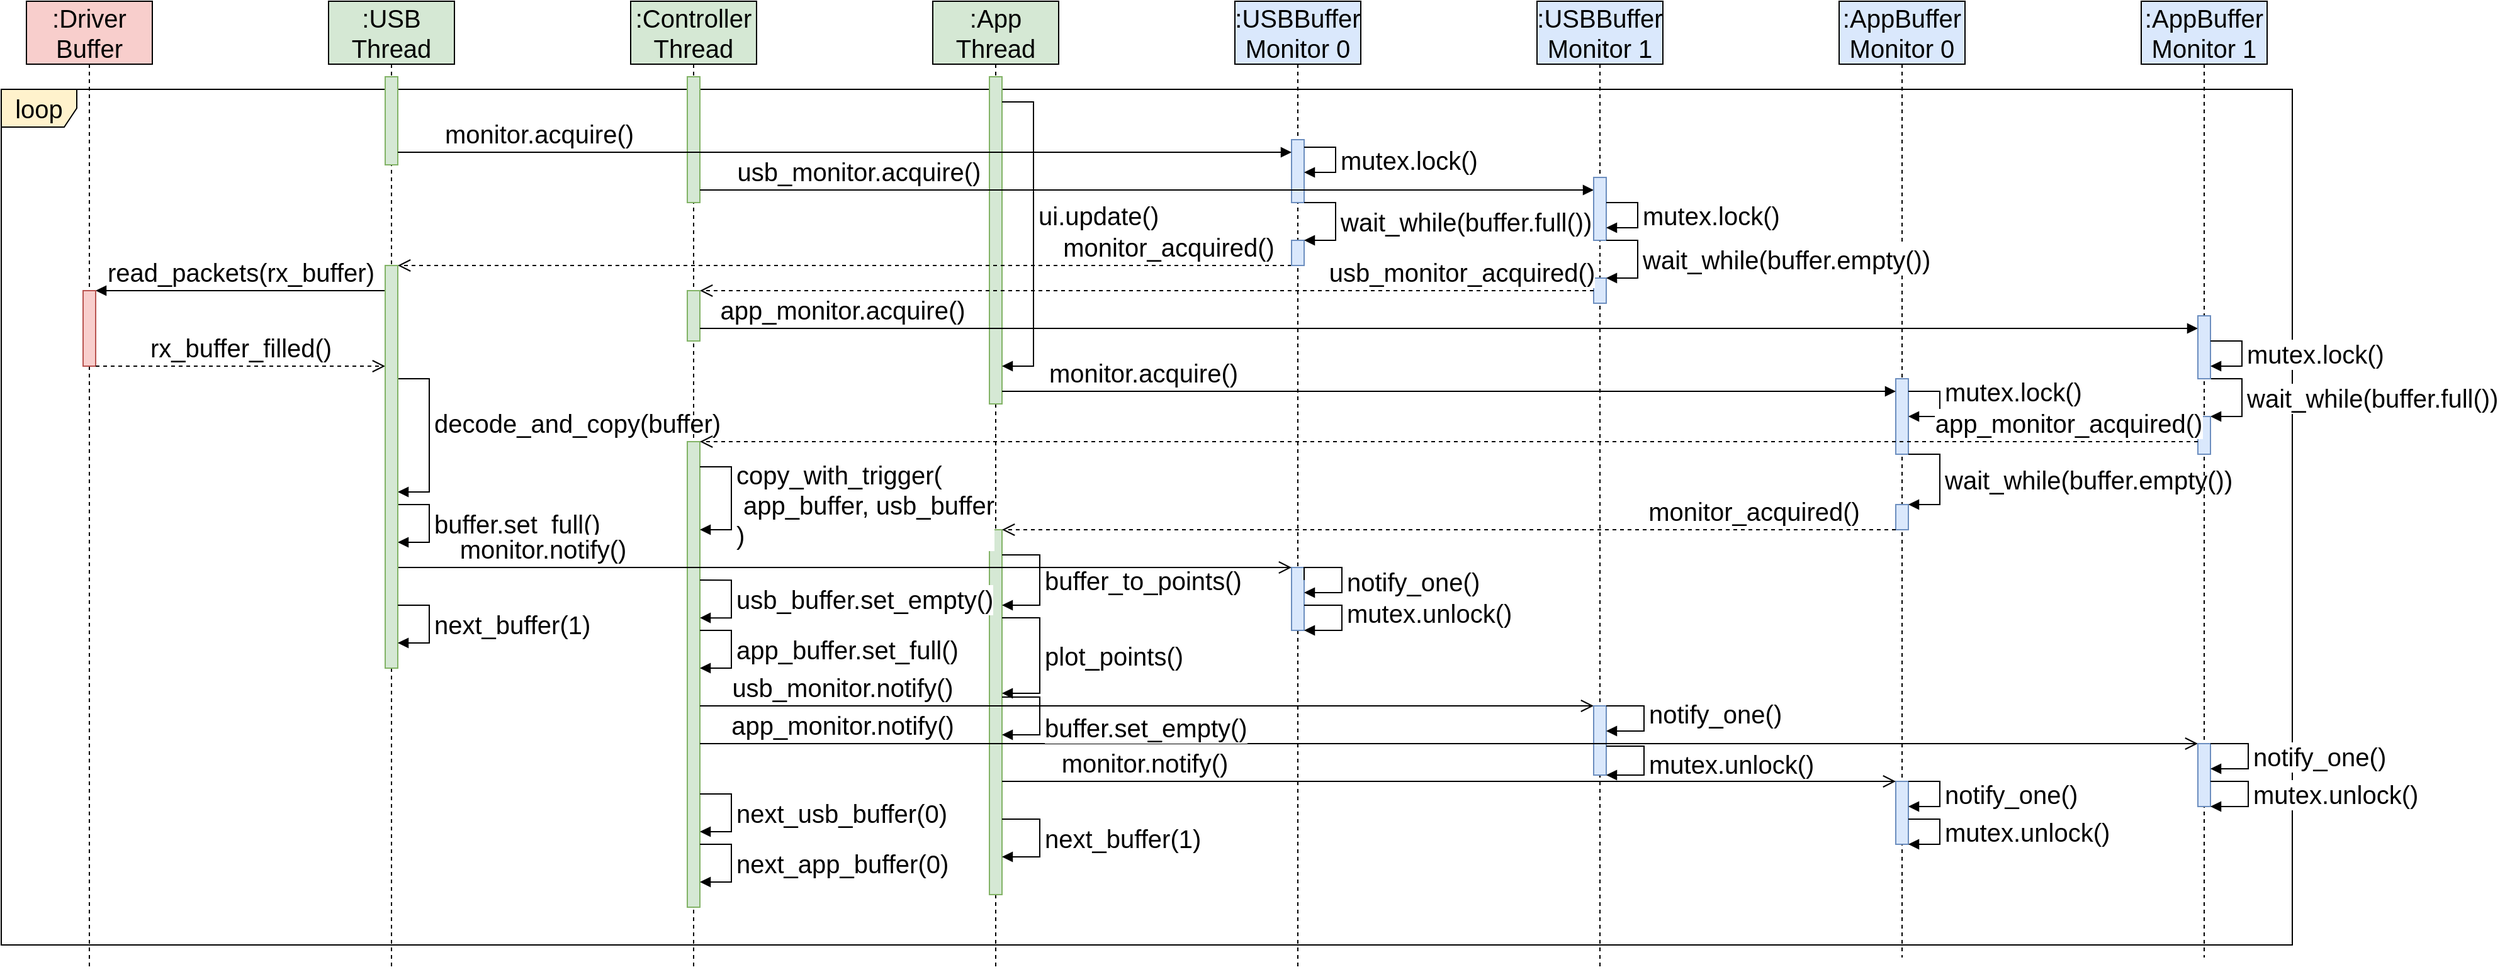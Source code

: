 <mxfile version="21.0.6" type="device"><diagram name="Page-1" id="c56OxE8vuhRCpDzrc1n9"><mxGraphModel dx="2098" dy="1132" grid="1" gridSize="10" guides="1" tooltips="1" connect="1" arrows="1" fold="1" page="1" pageScale="1" pageWidth="850" pageHeight="1100" math="0" shadow="0"><root><mxCell id="0"/><mxCell id="1" parent="0"/><mxCell id="a8hcKDFr4oGHlHQR6Vtr-1" value="loop" style="shape=umlFrame;whiteSpace=wrap;html=1;pointerEvents=0;fontSize=20;fillColor=#fff2cc;strokeColor=default;" parent="1" vertex="1"><mxGeometry x="20" y="100" width="1820" height="680" as="geometry"/></mxCell><mxCell id="a8hcKDFr4oGHlHQR6Vtr-40" value="wait_while(buffer.full())" style="html=1;align=left;spacingLeft=2;endArrow=block;rounded=0;edgeStyle=orthogonalEdgeStyle;curved=0;rounded=0;fontSize=20;" parent="1" source="a8hcKDFr4oGHlHQR6Vtr-38" target="a8hcKDFr4oGHlHQR6Vtr-39" edge="1"><mxGeometry relative="1" as="geometry"><mxPoint x="1770" y="300" as="sourcePoint"/><Array as="points"><mxPoint x="1800" y="330"/><mxPoint x="1800" y="360"/></Array></mxGeometry></mxCell><mxCell id="a8hcKDFr4oGHlHQR6Vtr-18" value="read_packets(rx_buffer)" style="html=1;verticalAlign=bottom;endArrow=block;edgeStyle=elbowEdgeStyle;elbow=vertical;curved=0;rounded=0;fontSize=20;" parent="1" source="a8hcKDFr4oGHlHQR6Vtr-26" target="a8hcKDFr4oGHlHQR6Vtr-17" edge="1"><mxGeometry relative="1" as="geometry"><mxPoint x="250" y="260" as="sourcePoint"/><Array as="points"><mxPoint x="240" y="260"/></Array></mxGeometry></mxCell><mxCell id="a8hcKDFr4oGHlHQR6Vtr-23" value="buffer.set_full()" style="html=1;align=left;spacingLeft=2;endArrow=block;rounded=0;edgeStyle=orthogonalEdgeStyle;curved=0;rounded=0;fontSize=20;" parent="1" edge="1"><mxGeometry relative="1" as="geometry"><mxPoint x="335" y="430" as="sourcePoint"/><Array as="points"><mxPoint x="360" y="430"/><mxPoint x="360" y="460"/></Array><mxPoint x="335" y="460" as="targetPoint"/></mxGeometry></mxCell><mxCell id="a8hcKDFr4oGHlHQR6Vtr-21" value="decode_and_copy(buffer)" style="html=1;align=left;spacingLeft=2;endArrow=block;rounded=0;edgeStyle=orthogonalEdgeStyle;curved=0;rounded=0;fontSize=20;" parent="1" target="a8hcKDFr4oGHlHQR6Vtr-26" edge="1"><mxGeometry x="-0.097" relative="1" as="geometry"><mxPoint x="330" y="330.03" as="sourcePoint"/><Array as="points"><mxPoint x="360" y="330"/><mxPoint x="360" y="420"/></Array><mxPoint x="335" y="360.03" as="targetPoint"/><mxPoint as="offset"/></mxGeometry></mxCell><mxCell id="jkzRJG1IpxI4rGHD3pfv-1" value=":USB&lt;br style=&quot;font-size: 20px;&quot;&gt;Thread" style="shape=umlLifeline;perimeter=lifelinePerimeter;whiteSpace=wrap;html=1;container=1;dropTarget=0;collapsible=0;recursiveResize=0;outlineConnect=0;portConstraint=eastwest;newEdgeStyle={&quot;edgeStyle&quot;:&quot;elbowEdgeStyle&quot;,&quot;elbow&quot;:&quot;vertical&quot;,&quot;curved&quot;:0,&quot;rounded&quot;:0};fontSize=20;fillColor=#d5e8d4;strokeColor=default;size=50;" parent="1" vertex="1"><mxGeometry x="280" y="30" width="100" height="770" as="geometry"/></mxCell><mxCell id="a8hcKDFr4oGHlHQR6Vtr-6" value="" style="html=1;points=[];perimeter=orthogonalPerimeter;outlineConnect=0;targetShapes=umlLifeline;portConstraint=eastwest;newEdgeStyle={&quot;edgeStyle&quot;:&quot;elbowEdgeStyle&quot;,&quot;elbow&quot;:&quot;vertical&quot;,&quot;curved&quot;:0,&quot;rounded&quot;:0};fontSize=20;fillColor=#d5e8d4;strokeColor=#82b366;" parent="jkzRJG1IpxI4rGHD3pfv-1" vertex="1"><mxGeometry x="45" y="60" width="10" height="70" as="geometry"/></mxCell><mxCell id="jkzRJG1IpxI4rGHD3pfv-2" value=":Controller&lt;br style=&quot;font-size: 20px;&quot;&gt;Thread" style="shape=umlLifeline;perimeter=lifelinePerimeter;whiteSpace=wrap;html=1;container=1;dropTarget=0;collapsible=0;recursiveResize=0;outlineConnect=0;portConstraint=eastwest;newEdgeStyle={&quot;edgeStyle&quot;:&quot;elbowEdgeStyle&quot;,&quot;elbow&quot;:&quot;vertical&quot;,&quot;curved&quot;:0,&quot;rounded&quot;:0};fontSize=20;fillColor=#d5e8d4;strokeColor=default;size=50;" parent="1" vertex="1"><mxGeometry x="520" y="30" width="100" height="770" as="geometry"/></mxCell><mxCell id="a8hcKDFr4oGHlHQR6Vtr-27" value="" style="html=1;points=[];perimeter=orthogonalPerimeter;outlineConnect=0;targetShapes=umlLifeline;portConstraint=eastwest;newEdgeStyle={&quot;edgeStyle&quot;:&quot;elbowEdgeStyle&quot;,&quot;elbow&quot;:&quot;vertical&quot;,&quot;curved&quot;:0,&quot;rounded&quot;:0};fontSize=20;fillColor=#d5e8d4;strokeColor=#82b366;" parent="1" vertex="1"><mxGeometry x="565" y="90" width="10" height="100" as="geometry"/></mxCell><mxCell id="jkzRJG1IpxI4rGHD3pfv-3" value=":App&lt;br style=&quot;font-size: 20px;&quot;&gt;Thread" style="shape=umlLifeline;perimeter=lifelinePerimeter;whiteSpace=wrap;html=1;container=1;dropTarget=0;collapsible=0;recursiveResize=0;outlineConnect=0;portConstraint=eastwest;newEdgeStyle={&quot;edgeStyle&quot;:&quot;elbowEdgeStyle&quot;,&quot;elbow&quot;:&quot;vertical&quot;,&quot;curved&quot;:0,&quot;rounded&quot;:0};fontSize=20;fillColor=#d5e8d4;strokeColor=default;size=50;" parent="1" vertex="1"><mxGeometry x="760" y="30" width="100" height="770" as="geometry"/></mxCell><mxCell id="tdJvLUDJzXi9exMbW7r7-8" value="" style="html=1;points=[];perimeter=orthogonalPerimeter;outlineConnect=0;targetShapes=umlLifeline;portConstraint=eastwest;newEdgeStyle={&quot;edgeStyle&quot;:&quot;elbowEdgeStyle&quot;,&quot;elbow&quot;:&quot;vertical&quot;,&quot;curved&quot;:0,&quot;rounded&quot;:0};fontSize=20;fillColor=#d5e8d4;strokeColor=#82b366;" parent="jkzRJG1IpxI4rGHD3pfv-3" vertex="1"><mxGeometry x="45" y="60" width="10" height="260" as="geometry"/></mxCell><mxCell id="tdJvLUDJzXi9exMbW7r7-17" value="" style="html=1;points=[];perimeter=orthogonalPerimeter;outlineConnect=0;targetShapes=umlLifeline;portConstraint=eastwest;newEdgeStyle={&quot;edgeStyle&quot;:&quot;elbowEdgeStyle&quot;,&quot;elbow&quot;:&quot;vertical&quot;,&quot;curved&quot;:0,&quot;rounded&quot;:0};fontSize=20;fillColor=#d5e8d4;strokeColor=#82b366;" parent="jkzRJG1IpxI4rGHD3pfv-3" vertex="1"><mxGeometry x="45" y="420" width="10" height="290" as="geometry"/></mxCell><mxCell id="tdJvLUDJzXi9exMbW7r7-21" value="buffer_to_points()" style="html=1;align=left;spacingLeft=2;endArrow=block;rounded=0;edgeStyle=orthogonalEdgeStyle;curved=0;rounded=0;fontSize=20;" parent="jkzRJG1IpxI4rGHD3pfv-3" edge="1"><mxGeometry relative="1" as="geometry"><mxPoint x="55" y="440" as="sourcePoint"/><Array as="points"><mxPoint x="85" y="440"/><mxPoint x="85" y="480"/></Array><mxPoint x="55.0" y="480" as="targetPoint"/></mxGeometry></mxCell><mxCell id="tdJvLUDJzXi9exMbW7r7-40" value="next_buffer(1)" style="html=1;align=left;spacingLeft=2;endArrow=block;rounded=0;edgeStyle=orthogonalEdgeStyle;curved=0;rounded=0;fontSize=20;" parent="jkzRJG1IpxI4rGHD3pfv-3" target="tdJvLUDJzXi9exMbW7r7-17" edge="1"><mxGeometry relative="1" as="geometry"><mxPoint x="55" y="650" as="sourcePoint"/><Array as="points"><mxPoint x="55" y="650"/><mxPoint x="85" y="650"/><mxPoint x="85" y="680"/></Array><mxPoint x="60" y="660" as="targetPoint"/></mxGeometry></mxCell><mxCell id="a8hcKDFr4oGHlHQR6Vtr-2" value=":USBBuffer&lt;br style=&quot;font-size: 20px;&quot;&gt;Monitor 0" style="shape=umlLifeline;perimeter=lifelinePerimeter;whiteSpace=wrap;html=1;container=1;dropTarget=0;collapsible=0;recursiveResize=0;outlineConnect=0;portConstraint=eastwest;newEdgeStyle={&quot;edgeStyle&quot;:&quot;elbowEdgeStyle&quot;,&quot;elbow&quot;:&quot;vertical&quot;,&quot;curved&quot;:0,&quot;rounded&quot;:0};fontSize=20;fillColor=#dae8fc;strokeColor=default;size=50;" parent="1" vertex="1"><mxGeometry x="1000" y="30" width="100" height="770" as="geometry"/></mxCell><mxCell id="a8hcKDFr4oGHlHQR6Vtr-8" value="" style="html=1;points=[];perimeter=orthogonalPerimeter;outlineConnect=0;targetShapes=umlLifeline;portConstraint=eastwest;newEdgeStyle={&quot;edgeStyle&quot;:&quot;elbowEdgeStyle&quot;,&quot;elbow&quot;:&quot;vertical&quot;,&quot;curved&quot;:0,&quot;rounded&quot;:0};fontSize=20;fillColor=#dae8fc;strokeColor=#6c8ebf;" parent="a8hcKDFr4oGHlHQR6Vtr-2" vertex="1"><mxGeometry x="45" y="110" width="10" height="50" as="geometry"/></mxCell><mxCell id="a8hcKDFr4oGHlHQR6Vtr-30" value="" style="html=1;points=[];perimeter=orthogonalPerimeter;outlineConnect=0;targetShapes=umlLifeline;portConstraint=eastwest;newEdgeStyle={&quot;edgeStyle&quot;:&quot;elbowEdgeStyle&quot;,&quot;elbow&quot;:&quot;vertical&quot;,&quot;curved&quot;:0,&quot;rounded&quot;:0};fontSize=20;fillColor=#dae8fc;strokeColor=#6c8ebf;" parent="a8hcKDFr4oGHlHQR6Vtr-2" vertex="1"><mxGeometry x="45" y="450" width="10" height="50" as="geometry"/></mxCell><mxCell id="tdJvLUDJzXi9exMbW7r7-2" value="mutex.lock()" style="html=1;align=left;spacingLeft=2;endArrow=block;rounded=0;edgeStyle=orthogonalEdgeStyle;curved=0;rounded=0;fontSize=20;" parent="a8hcKDFr4oGHlHQR6Vtr-2" source="a8hcKDFr4oGHlHQR6Vtr-8" target="a8hcKDFr4oGHlHQR6Vtr-8" edge="1"><mxGeometry relative="1" as="geometry"><mxPoint x="55" y="116" as="sourcePoint"/><Array as="points"><mxPoint x="80" y="116"/><mxPoint x="80" y="136"/></Array><mxPoint x="55.0" y="136.0" as="targetPoint"/></mxGeometry></mxCell><mxCell id="a8hcKDFr4oGHlHQR6Vtr-3" value=":USBBuffer&lt;br style=&quot;font-size: 20px;&quot;&gt;Monitor 1" style="shape=umlLifeline;perimeter=lifelinePerimeter;whiteSpace=wrap;html=1;container=1;dropTarget=0;collapsible=0;recursiveResize=0;outlineConnect=0;portConstraint=eastwest;newEdgeStyle={&quot;edgeStyle&quot;:&quot;elbowEdgeStyle&quot;,&quot;elbow&quot;:&quot;vertical&quot;,&quot;curved&quot;:0,&quot;rounded&quot;:0};fontSize=20;fillColor=#dae8fc;strokeColor=default;size=50;" parent="1" vertex="1"><mxGeometry x="1240" y="30" width="100" height="770" as="geometry"/></mxCell><mxCell id="a8hcKDFr4oGHlHQR6Vtr-4" value=":AppBuffer&lt;br style=&quot;font-size: 20px;&quot;&gt;Monitor 0" style="shape=umlLifeline;perimeter=lifelinePerimeter;whiteSpace=wrap;html=1;container=1;dropTarget=0;collapsible=0;recursiveResize=0;outlineConnect=0;portConstraint=eastwest;newEdgeStyle={&quot;edgeStyle&quot;:&quot;elbowEdgeStyle&quot;,&quot;elbow&quot;:&quot;vertical&quot;,&quot;curved&quot;:0,&quot;rounded&quot;:0};fontSize=20;fillColor=#dae8fc;strokeColor=default;size=50;" parent="1" vertex="1"><mxGeometry x="1480" y="30" width="100" height="760" as="geometry"/></mxCell><mxCell id="tdJvLUDJzXi9exMbW7r7-12" value="" style="html=1;points=[];perimeter=orthogonalPerimeter;outlineConnect=0;targetShapes=umlLifeline;portConstraint=eastwest;newEdgeStyle={&quot;edgeStyle&quot;:&quot;elbowEdgeStyle&quot;,&quot;elbow&quot;:&quot;vertical&quot;,&quot;curved&quot;:0,&quot;rounded&quot;:0};fontSize=20;fillColor=#dae8fc;strokeColor=#6c8ebf;" parent="a8hcKDFr4oGHlHQR6Vtr-4" vertex="1"><mxGeometry x="45" y="300" width="10" height="60" as="geometry"/></mxCell><mxCell id="tdJvLUDJzXi9exMbW7r7-13" value="mutex.lock()" style="html=1;align=left;spacingLeft=2;endArrow=block;rounded=0;edgeStyle=orthogonalEdgeStyle;curved=0;rounded=0;fontSize=20;" parent="a8hcKDFr4oGHlHQR6Vtr-4" edge="1"><mxGeometry x="-0.286" relative="1" as="geometry"><mxPoint x="55" y="310.0" as="sourcePoint"/><Array as="points"><mxPoint x="80" y="310"/><mxPoint x="80" y="330"/></Array><mxPoint x="55" y="330.0" as="targetPoint"/><mxPoint as="offset"/></mxGeometry></mxCell><mxCell id="tdJvLUDJzXi9exMbW7r7-15" value="" style="html=1;points=[];perimeter=orthogonalPerimeter;outlineConnect=0;targetShapes=umlLifeline;portConstraint=eastwest;newEdgeStyle={&quot;edgeStyle&quot;:&quot;elbowEdgeStyle&quot;,&quot;elbow&quot;:&quot;vertical&quot;,&quot;curved&quot;:0,&quot;rounded&quot;:0};fontSize=20;fillColor=#dae8fc;strokeColor=#6c8ebf;" parent="a8hcKDFr4oGHlHQR6Vtr-4" vertex="1"><mxGeometry x="45" y="400" width="10" height="20" as="geometry"/></mxCell><mxCell id="tdJvLUDJzXi9exMbW7r7-16" value="wait_while(buffer.empty())" style="html=1;align=left;spacingLeft=2;endArrow=block;rounded=0;edgeStyle=orthogonalEdgeStyle;curved=0;rounded=0;fontSize=20;" parent="a8hcKDFr4oGHlHQR6Vtr-4" target="tdJvLUDJzXi9exMbW7r7-15" edge="1"><mxGeometry relative="1" as="geometry"><mxPoint x="55" y="360" as="sourcePoint"/><Array as="points"><mxPoint x="80" y="360"/><mxPoint x="80" y="400"/></Array><mxPoint x="55" y="410" as="targetPoint"/><mxPoint as="offset"/></mxGeometry></mxCell><mxCell id="tdJvLUDJzXi9exMbW7r7-25" value="" style="html=1;points=[];perimeter=orthogonalPerimeter;outlineConnect=0;targetShapes=umlLifeline;portConstraint=eastwest;newEdgeStyle={&quot;edgeStyle&quot;:&quot;elbowEdgeStyle&quot;,&quot;elbow&quot;:&quot;vertical&quot;,&quot;curved&quot;:0,&quot;rounded&quot;:0};fontSize=20;fillColor=#dae8fc;strokeColor=#6c8ebf;" parent="a8hcKDFr4oGHlHQR6Vtr-4" vertex="1"><mxGeometry x="45" y="620" width="10" height="50" as="geometry"/></mxCell><mxCell id="tdJvLUDJzXi9exMbW7r7-31" value="notify_one()" style="html=1;align=left;spacingLeft=2;endArrow=block;rounded=0;edgeStyle=orthogonalEdgeStyle;curved=0;rounded=0;fontSize=20;" parent="a8hcKDFr4oGHlHQR6Vtr-4" source="tdJvLUDJzXi9exMbW7r7-25" target="tdJvLUDJzXi9exMbW7r7-25" edge="1"><mxGeometry relative="1" as="geometry"><mxPoint x="60" y="630" as="sourcePoint"/><Array as="points"><mxPoint x="80" y="620"/><mxPoint x="80" y="640"/></Array><mxPoint x="60" y="660" as="targetPoint"/><mxPoint as="offset"/></mxGeometry></mxCell><mxCell id="tdJvLUDJzXi9exMbW7r7-32" value="mutex.unlock()" style="html=1;align=left;spacingLeft=2;endArrow=block;rounded=0;edgeStyle=orthogonalEdgeStyle;curved=0;rounded=0;fontSize=20;" parent="a8hcKDFr4oGHlHQR6Vtr-4" source="tdJvLUDJzXi9exMbW7r7-25" target="tdJvLUDJzXi9exMbW7r7-25" edge="1"><mxGeometry relative="1" as="geometry"><mxPoint x="60" y="670" as="sourcePoint"/><Array as="points"><mxPoint x="80" y="650"/><mxPoint x="80" y="670"/></Array><mxPoint x="50" y="700" as="targetPoint"/><mxPoint as="offset"/></mxGeometry></mxCell><mxCell id="a8hcKDFr4oGHlHQR6Vtr-5" value=":AppBuffer&lt;br style=&quot;font-size: 20px;&quot;&gt;Monitor 1" style="shape=umlLifeline;perimeter=lifelinePerimeter;whiteSpace=wrap;html=1;container=1;dropTarget=0;collapsible=0;recursiveResize=0;outlineConnect=0;portConstraint=eastwest;newEdgeStyle={&quot;edgeStyle&quot;:&quot;elbowEdgeStyle&quot;,&quot;elbow&quot;:&quot;vertical&quot;,&quot;curved&quot;:0,&quot;rounded&quot;:0};fontSize=20;fillColor=#dae8fc;strokeColor=default;size=50;" parent="1" vertex="1"><mxGeometry x="1720" y="30" width="100" height="760" as="geometry"/></mxCell><mxCell id="a8hcKDFr4oGHlHQR6Vtr-7" value="monitor.acquire()" style="html=1;verticalAlign=bottom;endArrow=block;edgeStyle=elbowEdgeStyle;elbow=vertical;curved=0;rounded=0;fontSize=20;" parent="1" source="a8hcKDFr4oGHlHQR6Vtr-6" target="a8hcKDFr4oGHlHQR6Vtr-8" edge="1"><mxGeometry x="-0.684" width="80" relative="1" as="geometry"><mxPoint x="270" y="150" as="sourcePoint"/><mxPoint x="710" y="150" as="targetPoint"/><mxPoint as="offset"/><Array as="points"><mxPoint x="420" y="150"/></Array></mxGeometry></mxCell><mxCell id="a8hcKDFr4oGHlHQR6Vtr-11" value="monitor_acquired()" style="html=1;verticalAlign=bottom;endArrow=open;dashed=1;endSize=8;edgeStyle=elbowEdgeStyle;elbow=vertical;curved=0;rounded=0;fontSize=20;" parent="1" source="a8hcKDFr4oGHlHQR6Vtr-29" target="a8hcKDFr4oGHlHQR6Vtr-26" edge="1"><mxGeometry x="-0.723" relative="1" as="geometry"><mxPoint x="720" y="220" as="sourcePoint"/><mxPoint x="260" y="240" as="targetPoint"/><Array as="points"><mxPoint x="720" y="240"/><mxPoint x="510" y="260"/><mxPoint x="470" y="220"/><mxPoint x="730" y="200"/></Array><mxPoint as="offset"/></mxGeometry></mxCell><mxCell id="a8hcKDFr4oGHlHQR6Vtr-16" value=":Driver&lt;br style=&quot;font-size: 20px;&quot;&gt;Buffer" style="shape=umlLifeline;perimeter=lifelinePerimeter;whiteSpace=wrap;html=1;container=1;dropTarget=0;collapsible=0;recursiveResize=0;outlineConnect=0;portConstraint=eastwest;newEdgeStyle={&quot;edgeStyle&quot;:&quot;elbowEdgeStyle&quot;,&quot;elbow&quot;:&quot;vertical&quot;,&quot;curved&quot;:0,&quot;rounded&quot;:0};fontSize=20;fillColor=#f8cecc;strokeColor=default;size=50;" parent="1" vertex="1"><mxGeometry x="40" y="30" width="100" height="770" as="geometry"/></mxCell><mxCell id="a8hcKDFr4oGHlHQR6Vtr-17" value="" style="html=1;points=[];perimeter=orthogonalPerimeter;outlineConnect=0;targetShapes=umlLifeline;portConstraint=eastwest;newEdgeStyle={&quot;edgeStyle&quot;:&quot;elbowEdgeStyle&quot;,&quot;elbow&quot;:&quot;vertical&quot;,&quot;curved&quot;:0,&quot;rounded&quot;:0};fontSize=20;fillColor=#f8cecc;strokeColor=#b85450;" parent="a8hcKDFr4oGHlHQR6Vtr-16" vertex="1"><mxGeometry x="45" y="230" width="10" height="60" as="geometry"/></mxCell><mxCell id="a8hcKDFr4oGHlHQR6Vtr-19" value="rx_buffer_filled()" style="html=1;verticalAlign=bottom;endArrow=open;dashed=1;endSize=8;edgeStyle=elbowEdgeStyle;elbow=vertical;curved=0;rounded=0;fontSize=20;" parent="1" source="a8hcKDFr4oGHlHQR6Vtr-17" target="a8hcKDFr4oGHlHQR6Vtr-26" edge="1"><mxGeometry relative="1" as="geometry"><mxPoint x="245" y="320" as="targetPoint"/><Array as="points"><mxPoint x="220" y="320"/><mxPoint x="245" y="310"/></Array></mxGeometry></mxCell><mxCell id="a8hcKDFr4oGHlHQR6Vtr-28" value="usb_monitor.acquire()" style="html=1;verticalAlign=bottom;endArrow=block;edgeStyle=elbowEdgeStyle;elbow=vertical;curved=0;rounded=0;fontSize=20;" parent="1" source="a8hcKDFr4oGHlHQR6Vtr-27" target="a8hcKDFr4oGHlHQR6Vtr-31" edge="1"><mxGeometry x="-0.646" width="80" relative="1" as="geometry"><mxPoint x="420" y="180" as="sourcePoint"/><mxPoint x="495" y="170" as="targetPoint"/><mxPoint as="offset"/><Array as="points"><mxPoint x="890" y="180"/></Array></mxGeometry></mxCell><mxCell id="a8hcKDFr4oGHlHQR6Vtr-29" value="" style="html=1;points=[];perimeter=orthogonalPerimeter;outlineConnect=0;targetShapes=umlLifeline;portConstraint=eastwest;newEdgeStyle={&quot;edgeStyle&quot;:&quot;elbowEdgeStyle&quot;,&quot;elbow&quot;:&quot;vertical&quot;,&quot;curved&quot;:0,&quot;rounded&quot;:0};fontSize=20;fillColor=#dae8fc;strokeColor=#6c8ebf;" parent="1" vertex="1"><mxGeometry x="1045" y="220" width="10" height="20" as="geometry"/></mxCell><mxCell id="a8hcKDFr4oGHlHQR6Vtr-31" value="" style="html=1;points=[];perimeter=orthogonalPerimeter;outlineConnect=0;targetShapes=umlLifeline;portConstraint=eastwest;newEdgeStyle={&quot;edgeStyle&quot;:&quot;elbowEdgeStyle&quot;,&quot;elbow&quot;:&quot;vertical&quot;,&quot;curved&quot;:0,&quot;rounded&quot;:0};fontSize=20;fillColor=#dae8fc;strokeColor=#6c8ebf;" parent="1" vertex="1"><mxGeometry x="1285" y="170" width="10" height="50" as="geometry"/></mxCell><mxCell id="a8hcKDFr4oGHlHQR6Vtr-33" value="" style="html=1;points=[];perimeter=orthogonalPerimeter;outlineConnect=0;targetShapes=umlLifeline;portConstraint=eastwest;newEdgeStyle={&quot;edgeStyle&quot;:&quot;elbowEdgeStyle&quot;,&quot;elbow&quot;:&quot;vertical&quot;,&quot;curved&quot;:0,&quot;rounded&quot;:0};fontSize=20;fillColor=#dae8fc;strokeColor=#6c8ebf;" parent="1" vertex="1"><mxGeometry x="1285" y="250" width="10" height="20" as="geometry"/></mxCell><mxCell id="a8hcKDFr4oGHlHQR6Vtr-34" value="wait_while(buffer.empty())" style="html=1;align=left;spacingLeft=2;endArrow=block;rounded=0;edgeStyle=orthogonalEdgeStyle;curved=0;rounded=0;fontSize=20;" parent="1" source="a8hcKDFr4oGHlHQR6Vtr-31" target="a8hcKDFr4oGHlHQR6Vtr-33" edge="1"><mxGeometry relative="1" as="geometry"><mxPoint x="1290" y="260" as="sourcePoint"/><Array as="points"><mxPoint x="1320" y="220"/><mxPoint x="1320" y="250"/></Array></mxGeometry></mxCell><mxCell id="a8hcKDFr4oGHlHQR6Vtr-35" value="usb_monitor_acquired()" style="html=1;verticalAlign=bottom;endArrow=open;dashed=1;endSize=8;edgeStyle=elbowEdgeStyle;elbow=vertical;curved=0;rounded=0;fontSize=20;" parent="1" source="a8hcKDFr4oGHlHQR6Vtr-33" target="a8hcKDFr4oGHlHQR6Vtr-36" edge="1"><mxGeometry x="-0.704" relative="1" as="geometry"><mxPoint x="880" y="260" as="sourcePoint"/><mxPoint x="800" y="260" as="targetPoint"/><Array as="points"><mxPoint x="930" y="260"/></Array><mxPoint as="offset"/></mxGeometry></mxCell><mxCell id="a8hcKDFr4oGHlHQR6Vtr-42" value="" style="html=1;points=[];perimeter=orthogonalPerimeter;outlineConnect=0;targetShapes=umlLifeline;portConstraint=eastwest;newEdgeStyle={&quot;edgeStyle&quot;:&quot;elbowEdgeStyle&quot;,&quot;elbow&quot;:&quot;vertical&quot;,&quot;curved&quot;:0,&quot;rounded&quot;:0};fontSize=20;fillColor=#d5e8d4;strokeColor=#82b366;" parent="1" vertex="1"><mxGeometry x="565" y="380" width="10" height="370" as="geometry"/></mxCell><mxCell id="a8hcKDFr4oGHlHQR6Vtr-36" value="" style="html=1;points=[];perimeter=orthogonalPerimeter;outlineConnect=0;targetShapes=umlLifeline;portConstraint=eastwest;newEdgeStyle={&quot;edgeStyle&quot;:&quot;elbowEdgeStyle&quot;,&quot;elbow&quot;:&quot;vertical&quot;,&quot;curved&quot;:0,&quot;rounded&quot;:0};fontSize=20;fillColor=#d5e8d4;strokeColor=#82b366;" parent="1" vertex="1"><mxGeometry x="565" y="260" width="10" height="40" as="geometry"/></mxCell><mxCell id="a8hcKDFr4oGHlHQR6Vtr-37" value="app_monitor.acquire()" style="html=1;verticalAlign=bottom;endArrow=block;edgeStyle=elbowEdgeStyle;elbow=vertical;curved=0;rounded=0;fontSize=20;" parent="1" source="a8hcKDFr4oGHlHQR6Vtr-36" target="a8hcKDFr4oGHlHQR6Vtr-38" edge="1"><mxGeometry x="-0.81" width="80" relative="1" as="geometry"><mxPoint x="450" y="290" as="sourcePoint"/><mxPoint x="495" y="290" as="targetPoint"/><mxPoint as="offset"/><Array as="points"><mxPoint x="940" y="290"/></Array></mxGeometry></mxCell><mxCell id="a8hcKDFr4oGHlHQR6Vtr-38" value="" style="html=1;points=[];perimeter=orthogonalPerimeter;outlineConnect=0;targetShapes=umlLifeline;portConstraint=eastwest;newEdgeStyle={&quot;edgeStyle&quot;:&quot;elbowEdgeStyle&quot;,&quot;elbow&quot;:&quot;vertical&quot;,&quot;curved&quot;:0,&quot;rounded&quot;:0};fontSize=20;fillColor=#dae8fc;strokeColor=#6c8ebf;" parent="1" vertex="1"><mxGeometry x="1765" y="280" width="10" height="50" as="geometry"/></mxCell><mxCell id="a8hcKDFr4oGHlHQR6Vtr-39" value="" style="html=1;points=[];perimeter=orthogonalPerimeter;outlineConnect=0;targetShapes=umlLifeline;portConstraint=eastwest;newEdgeStyle={&quot;edgeStyle&quot;:&quot;elbowEdgeStyle&quot;,&quot;elbow&quot;:&quot;vertical&quot;,&quot;curved&quot;:0,&quot;rounded&quot;:0};fontSize=20;fillColor=#dae8fc;strokeColor=#6c8ebf;" parent="1" vertex="1"><mxGeometry x="1765" y="360" width="10" height="30" as="geometry"/></mxCell><mxCell id="a8hcKDFr4oGHlHQR6Vtr-41" value="app_monitor_acquired()" style="html=1;verticalAlign=bottom;endArrow=open;dashed=1;endSize=8;edgeStyle=elbowEdgeStyle;elbow=vertical;curved=0;rounded=0;fontSize=20;" parent="1" source="a8hcKDFr4oGHlHQR6Vtr-39" target="a8hcKDFr4oGHlHQR6Vtr-42" edge="1"><mxGeometry x="-0.824" relative="1" as="geometry"><mxPoint x="1170" y="380" as="sourcePoint"/><mxPoint x="1125" y="380" as="targetPoint"/><mxPoint x="1" as="offset"/><Array as="points"><mxPoint x="680" y="380"/></Array></mxGeometry></mxCell><mxCell id="a8hcKDFr4oGHlHQR6Vtr-25" value="monitor.notify()" style="html=1;verticalAlign=bottom;endArrow=open;endSize=8;edgeStyle=elbowEdgeStyle;elbow=vertical;curved=0;rounded=0;endFill=0;fontSize=20;" parent="1" source="a8hcKDFr4oGHlHQR6Vtr-26" target="a8hcKDFr4oGHlHQR6Vtr-30" edge="1"><mxGeometry x="-0.676" relative="1" as="geometry"><mxPoint x="250" y="570" as="sourcePoint"/><mxPoint x="460" y="390" as="targetPoint"/><Array as="points"><mxPoint x="680" y="480"/><mxPoint x="280" y="470"/><mxPoint x="600" y="570"/><mxPoint x="640" y="560"/><mxPoint x="690" y="570"/><mxPoint x="370" y="550"/><mxPoint x="360" y="470"/><mxPoint x="360" y="430"/><mxPoint x="380" y="420"/><mxPoint x="320" y="380"/></Array><mxPoint as="offset"/></mxGeometry></mxCell><mxCell id="a8hcKDFr4oGHlHQR6Vtr-26" value="" style="html=1;points=[];perimeter=orthogonalPerimeter;outlineConnect=0;targetShapes=umlLifeline;portConstraint=eastwest;newEdgeStyle={&quot;edgeStyle&quot;:&quot;elbowEdgeStyle&quot;,&quot;elbow&quot;:&quot;vertical&quot;,&quot;curved&quot;:0,&quot;rounded&quot;:0};fontSize=20;fillColor=#d5e8d4;strokeColor=#82b366;" parent="1" vertex="1"><mxGeometry x="325" y="240" width="10" height="320" as="geometry"/></mxCell><mxCell id="a8hcKDFr4oGHlHQR6Vtr-44" value="copy_with_trigger(&lt;br style=&quot;font-size: 20px;&quot;&gt;&amp;nbsp;app_buffer, usb_buffer&lt;br style=&quot;font-size: 20px;&quot;&gt;)" style="html=1;align=left;spacingLeft=2;endArrow=block;rounded=0;edgeStyle=orthogonalEdgeStyle;curved=0;rounded=0;fontSize=20;" parent="1" edge="1"><mxGeometry x="0.097" relative="1" as="geometry"><mxPoint x="575" y="400" as="sourcePoint"/><Array as="points"><mxPoint x="600" y="400"/><mxPoint x="600" y="450"/><mxPoint x="575" y="450"/></Array><mxPoint x="575" y="450" as="targetPoint"/><mxPoint as="offset"/></mxGeometry></mxCell><mxCell id="a8hcKDFr4oGHlHQR6Vtr-46" value="usb_buffer.set_empty()" style="html=1;align=left;spacingLeft=2;endArrow=block;rounded=0;edgeStyle=orthogonalEdgeStyle;curved=0;rounded=0;fontSize=20;" parent="1" edge="1"><mxGeometry relative="1" as="geometry"><mxPoint x="575" y="490.06" as="sourcePoint"/><Array as="points"><mxPoint x="600" y="520.06"/></Array><mxPoint x="575" y="520.06" as="targetPoint"/></mxGeometry></mxCell><mxCell id="a8hcKDFr4oGHlHQR6Vtr-48" value="app_buffer.set_full()" style="html=1;align=left;spacingLeft=2;endArrow=block;rounded=0;edgeStyle=orthogonalEdgeStyle;curved=0;rounded=0;fontSize=20;" parent="1" edge="1"><mxGeometry relative="1" as="geometry"><mxPoint x="575" y="530" as="sourcePoint"/><Array as="points"><mxPoint x="600" y="560"/></Array><mxPoint x="575" y="560" as="targetPoint"/></mxGeometry></mxCell><mxCell id="a8hcKDFr4oGHlHQR6Vtr-49" value="usb_monitor.notify()" style="html=1;verticalAlign=bottom;endArrow=open;endSize=8;edgeStyle=elbowEdgeStyle;elbow=vertical;curved=0;rounded=0;endFill=0;fontSize=20;" parent="1" source="a8hcKDFr4oGHlHQR6Vtr-42" target="a8hcKDFr4oGHlHQR6Vtr-50" edge="1"><mxGeometry x="-0.681" relative="1" as="geometry"><mxPoint x="430" y="590" as="sourcePoint"/><mxPoint x="470" y="600.07" as="targetPoint"/><Array as="points"><mxPoint x="710" y="590"/></Array><mxPoint as="offset"/></mxGeometry></mxCell><mxCell id="a8hcKDFr4oGHlHQR6Vtr-50" value="" style="html=1;points=[];perimeter=orthogonalPerimeter;outlineConnect=0;targetShapes=umlLifeline;portConstraint=eastwest;newEdgeStyle={&quot;edgeStyle&quot;:&quot;elbowEdgeStyle&quot;,&quot;elbow&quot;:&quot;vertical&quot;,&quot;curved&quot;:0,&quot;rounded&quot;:0};fontSize=20;fillColor=#dae8fc;strokeColor=#6c8ebf;" parent="1" vertex="1"><mxGeometry x="1285" y="590" width="10" height="55" as="geometry"/></mxCell><mxCell id="a8hcKDFr4oGHlHQR6Vtr-51" value="app_monitor.notify()" style="html=1;verticalAlign=bottom;endArrow=open;endSize=8;edgeStyle=elbowEdgeStyle;elbow=vertical;curved=0;rounded=0;endFill=0;fontSize=20;" parent="1" source="a8hcKDFr4oGHlHQR6Vtr-42" target="a8hcKDFr4oGHlHQR6Vtr-52" edge="1"><mxGeometry x="-0.81" relative="1" as="geometry"><mxPoint x="680" y="570" as="sourcePoint"/><mxPoint x="600" y="570" as="targetPoint"/><Array as="points"><mxPoint x="990" y="620"/><mxPoint x="560" y="630"/><mxPoint x="560" y="620"/><mxPoint x="550" y="630"/></Array><mxPoint as="offset"/></mxGeometry></mxCell><mxCell id="a8hcKDFr4oGHlHQR6Vtr-52" value="" style="html=1;points=[];perimeter=orthogonalPerimeter;outlineConnect=0;targetShapes=umlLifeline;portConstraint=eastwest;newEdgeStyle={&quot;edgeStyle&quot;:&quot;elbowEdgeStyle&quot;,&quot;elbow&quot;:&quot;vertical&quot;,&quot;curved&quot;:0,&quot;rounded&quot;:0};fontSize=20;fillColor=#dae8fc;strokeColor=#6c8ebf;" parent="1" vertex="1"><mxGeometry x="1765" y="620" width="10" height="50" as="geometry"/></mxCell><mxCell id="a8hcKDFr4oGHlHQR6Vtr-10" value="wait_while(buffer.full())" style="html=1;align=left;spacingLeft=2;endArrow=block;rounded=0;edgeStyle=orthogonalEdgeStyle;curved=0;rounded=0;fontSize=20;" parent="1" source="a8hcKDFr4oGHlHQR6Vtr-8" target="a8hcKDFr4oGHlHQR6Vtr-29" edge="1"><mxGeometry relative="1" as="geometry"><mxPoint x="1050" y="180" as="sourcePoint"/><Array as="points"><mxPoint x="1080" y="190"/><mxPoint x="1080" y="220"/></Array><mxPoint x="1055" y="190" as="targetPoint"/></mxGeometry></mxCell><mxCell id="tdJvLUDJzXi9exMbW7r7-4" value="mutex.lock()" style="html=1;align=left;spacingLeft=2;endArrow=block;rounded=0;edgeStyle=orthogonalEdgeStyle;curved=0;rounded=0;fontSize=20;" parent="1" edge="1"><mxGeometry relative="1" as="geometry"><mxPoint x="1295" y="190" as="sourcePoint"/><Array as="points"><mxPoint x="1320" y="190"/><mxPoint x="1320" y="210"/></Array><mxPoint x="1295" y="210" as="targetPoint"/></mxGeometry></mxCell><mxCell id="tdJvLUDJzXi9exMbW7r7-5" value="mutex.lock()" style="html=1;align=left;spacingLeft=2;endArrow=block;rounded=0;edgeStyle=orthogonalEdgeStyle;curved=0;rounded=0;fontSize=20;" parent="1" edge="1"><mxGeometry relative="1" as="geometry"><mxPoint x="1775" y="300" as="sourcePoint"/><Array as="points"><mxPoint x="1800" y="300"/><mxPoint x="1800" y="320"/></Array><mxPoint x="1775" y="320" as="targetPoint"/></mxGeometry></mxCell><mxCell id="tdJvLUDJzXi9exMbW7r7-10" value="ui.update()" style="html=1;align=left;spacingLeft=2;endArrow=block;rounded=0;edgeStyle=orthogonalEdgeStyle;curved=0;rounded=0;fontSize=20;" parent="1" target="tdJvLUDJzXi9exMbW7r7-8" edge="1"><mxGeometry x="-0.116" relative="1" as="geometry"><mxPoint x="815" y="110" as="sourcePoint"/><Array as="points"><mxPoint x="840" y="110"/><mxPoint x="840" y="320"/></Array><mxPoint x="815" y="140.0" as="targetPoint"/><mxPoint as="offset"/></mxGeometry></mxCell><mxCell id="tdJvLUDJzXi9exMbW7r7-11" value="monitor.acquire()" style="html=1;verticalAlign=bottom;endArrow=block;edgeStyle=elbowEdgeStyle;elbow=vertical;curved=0;rounded=0;fontSize=20;" parent="1" source="tdJvLUDJzXi9exMbW7r7-8" target="tdJvLUDJzXi9exMbW7r7-12" edge="1"><mxGeometry x="-0.684" width="80" relative="1" as="geometry"><mxPoint x="580" y="310" as="sourcePoint"/><mxPoint x="1040" y="310" as="targetPoint"/><mxPoint as="offset"/><Array as="points"><mxPoint x="980" y="340"/><mxPoint x="760" y="350"/></Array></mxGeometry></mxCell><mxCell id="tdJvLUDJzXi9exMbW7r7-22" value="plot_points()" style="html=1;align=left;spacingLeft=2;endArrow=block;rounded=0;edgeStyle=orthogonalEdgeStyle;curved=0;rounded=0;fontSize=20;" parent="1" target="tdJvLUDJzXi9exMbW7r7-17" edge="1"><mxGeometry relative="1" as="geometry"><mxPoint x="815" y="520" as="sourcePoint"/><Array as="points"><mxPoint x="815" y="520"/><mxPoint x="845" y="520"/><mxPoint x="845" y="580"/></Array><mxPoint x="815" y="540" as="targetPoint"/></mxGeometry></mxCell><mxCell id="tdJvLUDJzXi9exMbW7r7-23" value="buffer.set_empty()" style="html=1;align=left;spacingLeft=2;endArrow=block;rounded=0;edgeStyle=orthogonalEdgeStyle;curved=0;rounded=0;fontSize=20;" parent="1" edge="1"><mxGeometry x="0.2" relative="1" as="geometry"><mxPoint x="815" y="583" as="sourcePoint"/><Array as="points"><mxPoint x="845" y="583"/><mxPoint x="845" y="613"/></Array><mxPoint x="815" y="613" as="targetPoint"/><mxPoint as="offset"/></mxGeometry></mxCell><mxCell id="tdJvLUDJzXi9exMbW7r7-24" value="monitor.notify()" style="html=1;verticalAlign=bottom;endArrow=open;endSize=8;edgeStyle=elbowEdgeStyle;elbow=vertical;curved=0;rounded=0;endFill=0;fontSize=20;" parent="1" source="tdJvLUDJzXi9exMbW7r7-17" target="tdJvLUDJzXi9exMbW7r7-25" edge="1"><mxGeometry x="-0.681" relative="1" as="geometry"><mxPoint x="580" y="640" as="sourcePoint"/><mxPoint x="1045" y="639.71" as="targetPoint"/><Array as="points"><mxPoint x="1080" y="650"/><mxPoint x="920" y="639.71"/><mxPoint x="960" y="629.71"/><mxPoint x="1010" y="639.71"/><mxPoint x="690" y="619.71"/><mxPoint x="680" y="539.71"/><mxPoint x="680" y="499.71"/><mxPoint x="700" y="489.71"/><mxPoint x="640" y="449.71"/></Array><mxPoint as="offset"/></mxGeometry></mxCell><mxCell id="tdJvLUDJzXi9exMbW7r7-27" value="notify_one()" style="html=1;align=left;spacingLeft=2;endArrow=block;rounded=0;edgeStyle=orthogonalEdgeStyle;curved=0;rounded=0;fontSize=20;" parent="1" target="a8hcKDFr4oGHlHQR6Vtr-30" edge="1"><mxGeometry x="0.118" relative="1" as="geometry"><mxPoint x="1055" y="490" as="sourcePoint"/><Array as="points"><mxPoint x="1055" y="480"/><mxPoint x="1085" y="480"/><mxPoint x="1085" y="500"/></Array><mxPoint x="1060" y="520" as="targetPoint"/><mxPoint as="offset"/></mxGeometry></mxCell><mxCell id="tdJvLUDJzXi9exMbW7r7-28" value="mutex.unlock()" style="html=1;align=left;spacingLeft=2;endArrow=block;rounded=0;edgeStyle=orthogonalEdgeStyle;curved=0;rounded=0;fontSize=20;" parent="1" edge="1"><mxGeometry x="-0.111" relative="1" as="geometry"><mxPoint x="1055" y="510" as="sourcePoint"/><Array as="points"><mxPoint x="1085" y="510"/><mxPoint x="1085" y="530"/><mxPoint x="1055" y="530"/></Array><mxPoint x="1055" y="530" as="targetPoint"/><mxPoint as="offset"/></mxGeometry></mxCell><mxCell id="tdJvLUDJzXi9exMbW7r7-29" value="notify_one()" style="html=1;align=left;spacingLeft=2;endArrow=block;rounded=0;edgeStyle=orthogonalEdgeStyle;curved=0;rounded=0;fontSize=20;" parent="1" target="a8hcKDFr4oGHlHQR6Vtr-50" edge="1"><mxGeometry x="-0.111" relative="1" as="geometry"><mxPoint x="1295" y="590" as="sourcePoint"/><Array as="points"><mxPoint x="1325" y="590"/><mxPoint x="1325" y="610"/></Array><mxPoint x="1295" y="620" as="targetPoint"/><mxPoint as="offset"/></mxGeometry></mxCell><mxCell id="tdJvLUDJzXi9exMbW7r7-30" value="mutex.unlock()" style="html=1;align=left;spacingLeft=2;endArrow=block;rounded=0;edgeStyle=orthogonalEdgeStyle;curved=0;rounded=0;fontSize=20;" parent="1" edge="1"><mxGeometry x="0.059" relative="1" as="geometry"><mxPoint x="1295" y="622" as="sourcePoint"/><Array as="points"><mxPoint x="1325" y="622"/><mxPoint x="1325" y="645"/></Array><mxPoint x="1295" y="645" as="targetPoint"/><mxPoint as="offset"/></mxGeometry></mxCell><mxCell id="tdJvLUDJzXi9exMbW7r7-33" value="notify_one()" style="html=1;align=left;spacingLeft=2;endArrow=block;rounded=0;edgeStyle=orthogonalEdgeStyle;curved=0;rounded=0;fontSize=20;" parent="1" target="a8hcKDFr4oGHlHQR6Vtr-52" edge="1"><mxGeometry relative="1" as="geometry"><mxPoint x="1775" y="620" as="sourcePoint"/><Array as="points"><mxPoint x="1805" y="620"/><mxPoint x="1805" y="640"/></Array><mxPoint x="1775" y="640" as="targetPoint"/><mxPoint as="offset"/></mxGeometry></mxCell><mxCell id="tdJvLUDJzXi9exMbW7r7-34" value="mutex.unlock()" style="html=1;align=left;spacingLeft=2;endArrow=block;rounded=0;edgeStyle=orthogonalEdgeStyle;curved=0;rounded=0;fontSize=20;" parent="1" target="a8hcKDFr4oGHlHQR6Vtr-52" edge="1"><mxGeometry relative="1" as="geometry"><mxPoint x="1775" y="650" as="sourcePoint"/><Array as="points"><mxPoint x="1805" y="650"/><mxPoint x="1805" y="670"/></Array><mxPoint x="1775" y="680" as="targetPoint"/><mxPoint as="offset"/></mxGeometry></mxCell><mxCell id="tdJvLUDJzXi9exMbW7r7-36" value="next_buffer(1)" style="html=1;align=left;spacingLeft=2;endArrow=block;rounded=0;edgeStyle=orthogonalEdgeStyle;curved=0;rounded=0;fontSize=20;" parent="1" edge="1"><mxGeometry relative="1" as="geometry"><mxPoint x="335" y="510" as="sourcePoint"/><Array as="points"><mxPoint x="360" y="510"/><mxPoint x="360" y="540"/></Array><mxPoint x="335" y="540" as="targetPoint"/></mxGeometry></mxCell><mxCell id="tdJvLUDJzXi9exMbW7r7-37" value="next_usb_buffer(0)" style="html=1;align=left;spacingLeft=2;endArrow=block;rounded=0;edgeStyle=orthogonalEdgeStyle;curved=0;rounded=0;fontSize=20;" parent="1" edge="1"><mxGeometry relative="1" as="geometry"><mxPoint x="575" y="660" as="sourcePoint"/><Array as="points"><mxPoint x="600" y="660"/><mxPoint x="600" y="690"/></Array><mxPoint x="575" y="690" as="targetPoint"/></mxGeometry></mxCell><mxCell id="tdJvLUDJzXi9exMbW7r7-38" value="next_app_buffer(0)" style="html=1;align=left;spacingLeft=2;endArrow=block;rounded=0;edgeStyle=orthogonalEdgeStyle;curved=0;rounded=0;fontSize=20;" parent="1" edge="1"><mxGeometry relative="1" as="geometry"><mxPoint x="575" y="700" as="sourcePoint"/><Array as="points"><mxPoint x="600" y="700"/><mxPoint x="600" y="730"/></Array><mxPoint x="575" y="730" as="targetPoint"/></mxGeometry></mxCell><mxCell id="tdJvLUDJzXi9exMbW7r7-14" value="monitor_acquired()" style="html=1;verticalAlign=bottom;endArrow=open;dashed=1;endSize=8;edgeStyle=elbowEdgeStyle;elbow=vertical;curved=0;rounded=0;fontSize=20;" parent="1" source="tdJvLUDJzXi9exMbW7r7-15" target="tdJvLUDJzXi9exMbW7r7-17" edge="1"><mxGeometry x="-0.681" relative="1" as="geometry"><mxPoint x="1040" y="430" as="sourcePoint"/><mxPoint x="575" y="450" as="targetPoint"/><Array as="points"><mxPoint x="1040" y="450"/><mxPoint x="830" y="470"/><mxPoint x="790" y="430"/><mxPoint x="1050" y="410"/></Array><mxPoint as="offset"/></mxGeometry></mxCell></root></mxGraphModel></diagram></mxfile>